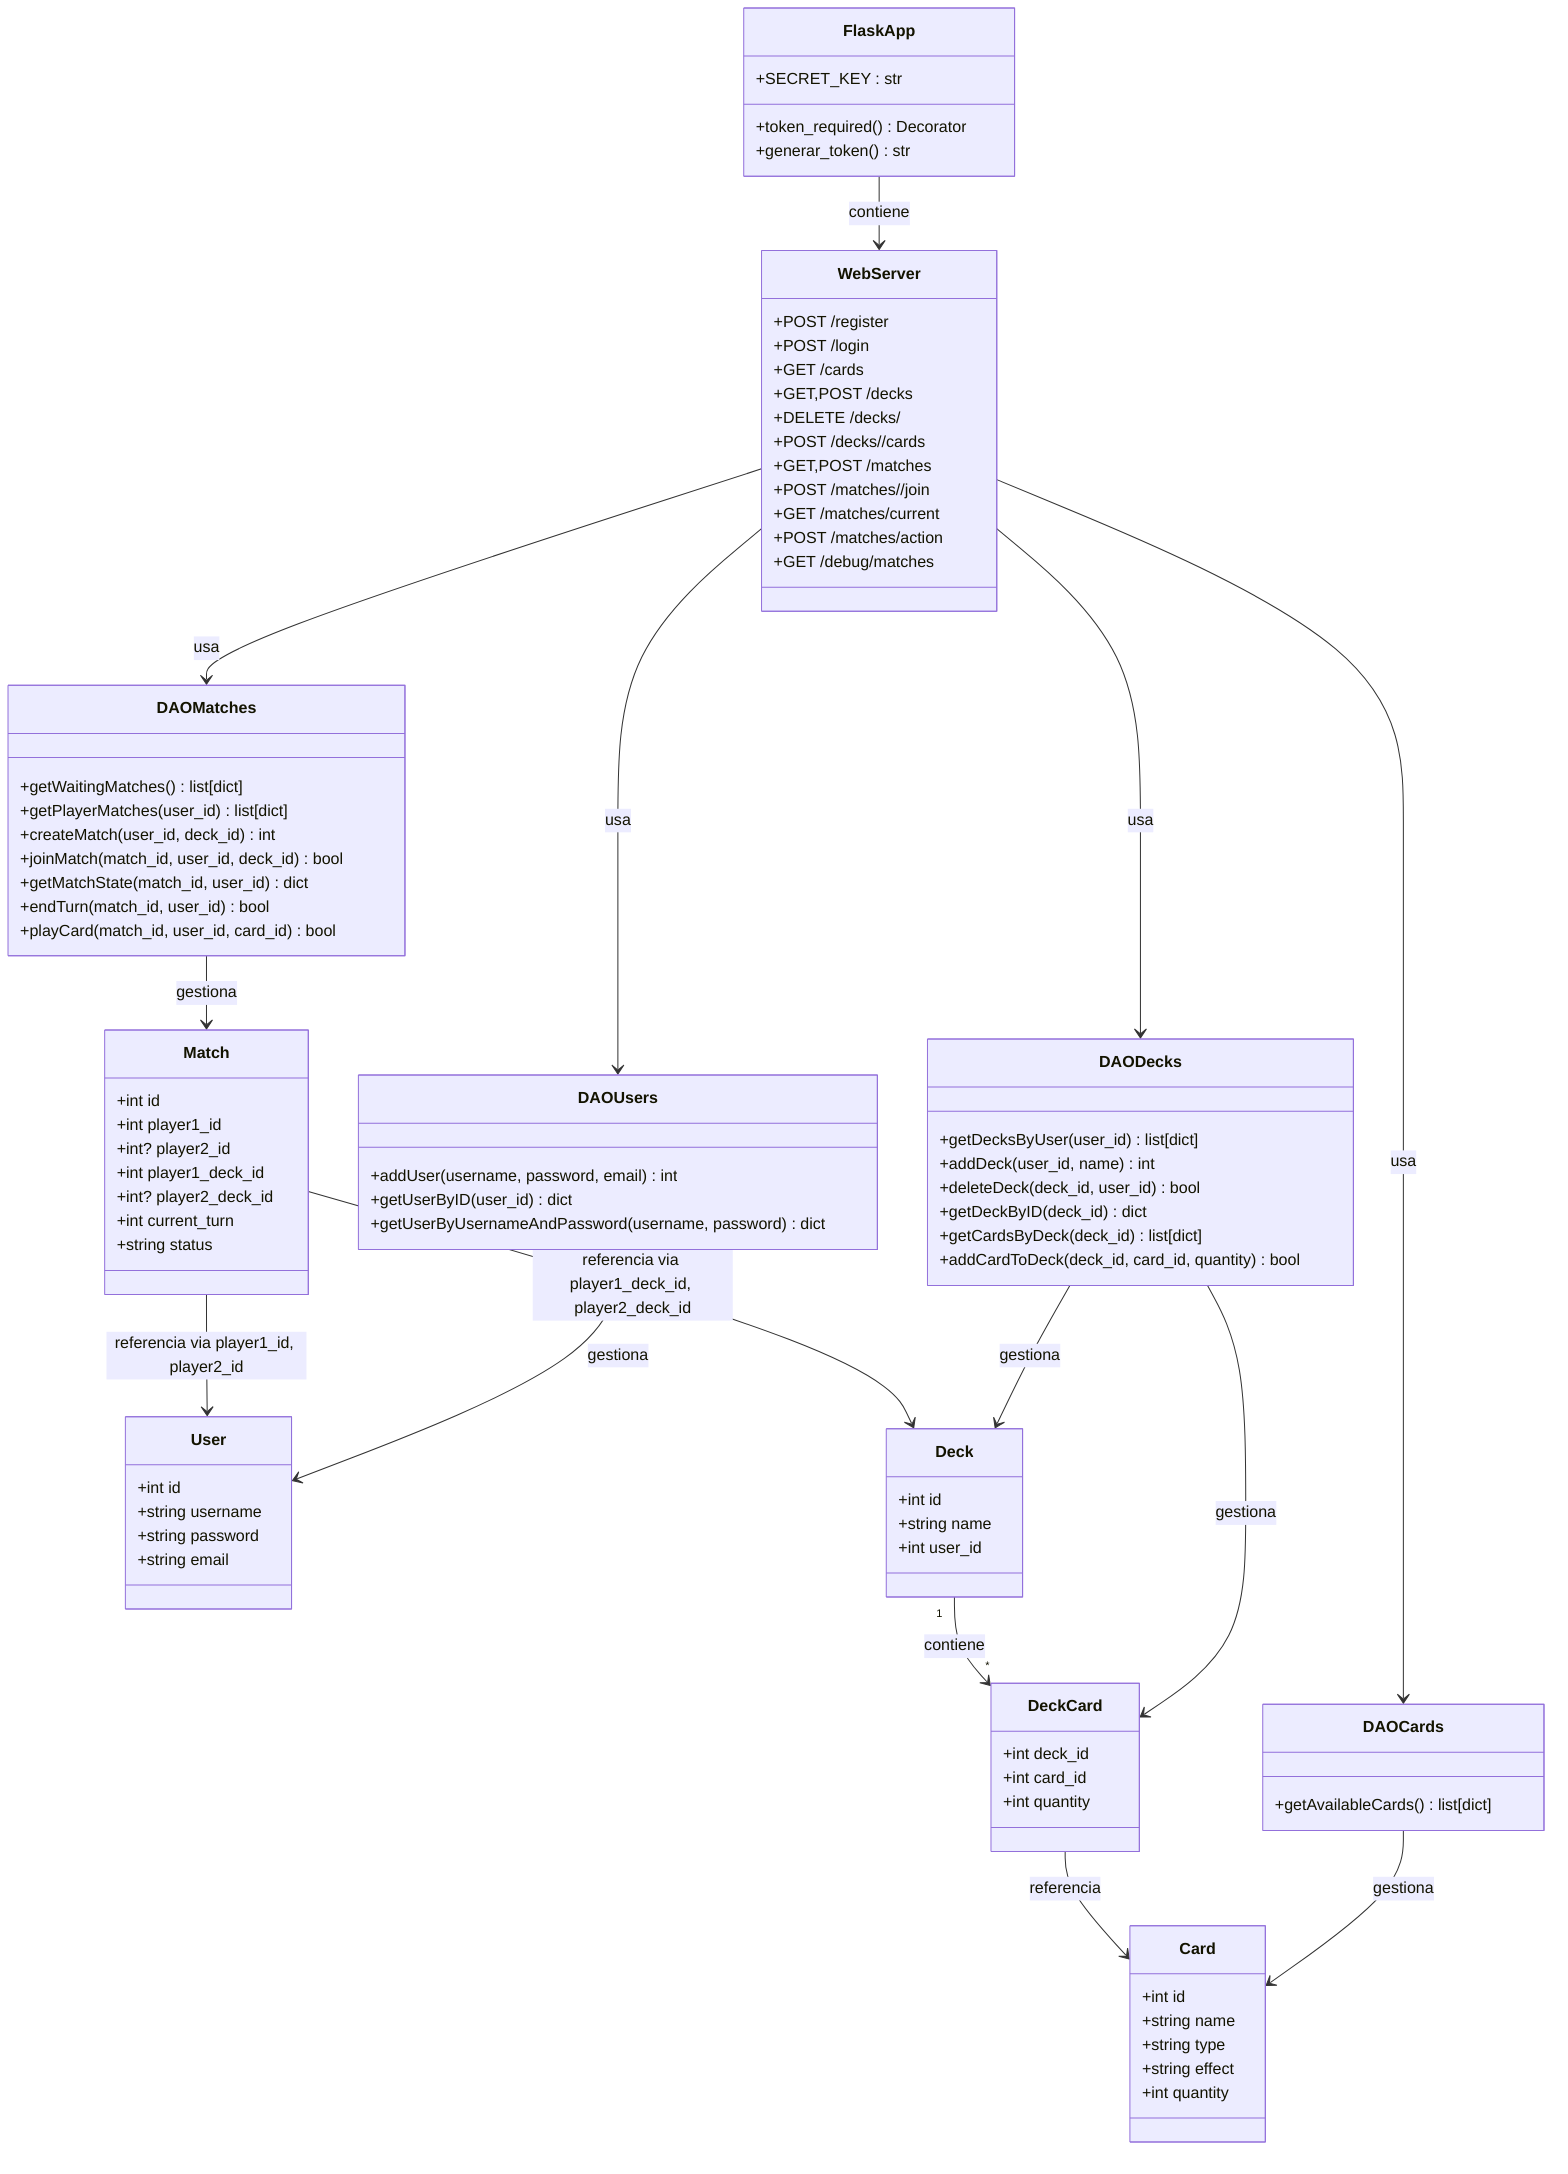 classDiagram
    class FlaskApp {
        +SECRET_KEY : str
        +token_required() Decorator
        +generar_token() str
    }

    class WebServer {
        +POST /register
        +POST /login
        +GET /cards
        +GET,POST /decks
        +DELETE /decks/<int:deck_id>
        +POST /decks/<int:deck_id>/cards
        +GET,POST /matches
        +POST /matches/<int:match_id>/join
        +GET /matches/current
        +POST /matches/action
        +GET /debug/matches
    }

    class DAOUsers {
        +addUser(username, password, email) int
        +getUserByID(user_id) dict
        +getUserByUsernameAndPassword(username, password) dict
    }

    class DAOCards {
        +getAvailableCards() list[dict]
    }

    class DAODecks {
        +getDecksByUser(user_id) list[dict]
        +addDeck(user_id, name) int
        +deleteDeck(deck_id, user_id) bool
        +getDeckByID(deck_id) dict
        +getCardsByDeck(deck_id) list[dict]
        +addCardToDeck(deck_id, card_id, quantity) bool
    }

    class DAOMatches {
        +getWaitingMatches() list[dict]
        +getPlayerMatches(user_id) list[dict]
        +createMatch(user_id, deck_id) int
        +joinMatch(match_id, user_id, deck_id) bool
        +getMatchState(match_id, user_id) dict
        +endTurn(match_id, user_id) bool
        +playCard(match_id, user_id, card_id) bool
    }

    class User {
        +int id
        +string username
        +string password
        +string email
    }

    class Card {
        +int id
        +string name
        +string type
        +string effect
        +int quantity
    }

    class Deck {
        +int id
        +string name
        +int user_id
    }

    class Match {
        +int id
        +int player1_id
        +int? player2_id
        +int player1_deck_id
        +int? player2_deck_id
        +int current_turn
        +string status
    }

    class DeckCard {
        +int deck_id
        +int card_id
        +int quantity
    }

    FlaskApp --> WebServer : contiene
    WebServer --> DAOUsers : usa
    WebServer --> DAOCards : usa
    WebServer --> DAODecks : usa
    WebServer --> DAOMatches : usa

    DAOUsers --> User : gestiona
    DAOCards --> Card : gestiona
    DAODecks --> Deck : gestiona
    DAODecks --> DeckCard : gestiona
    DAOMatches --> Match : gestiona

    Deck "1" --> "*" DeckCard : contiene
    DeckCard --> Card : referencia
    Match --> Deck : referencia via player1_deck_id, player2_deck_id
    Match --> User : referencia via player1_id, player2_id